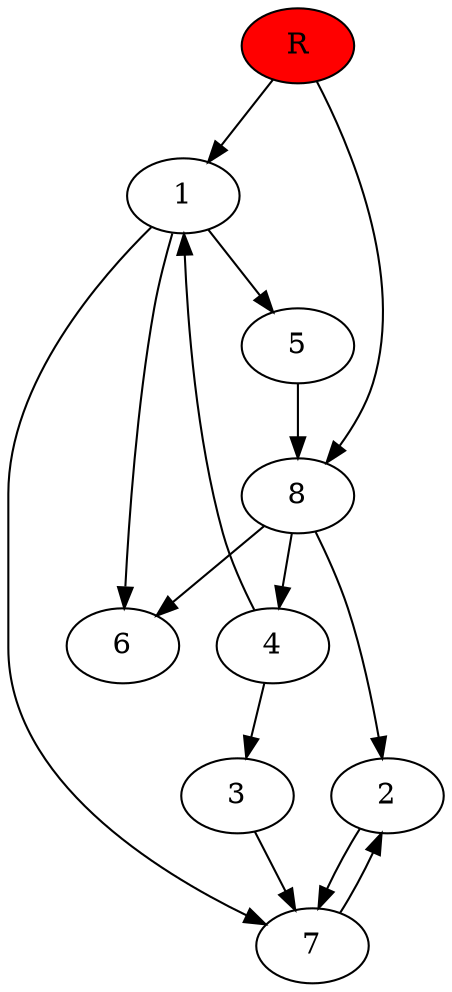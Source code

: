 digraph prb9067 {
	1
	2
	3
	4
	5
	6
	7
	8
	R [fillcolor="#ff0000" style=filled]
	1 -> 5
	1 -> 6
	1 -> 7
	2 -> 7
	3 -> 7
	4 -> 1
	4 -> 3
	5 -> 8
	7 -> 2
	8 -> 2
	8 -> 4
	8 -> 6
	R -> 1
	R -> 8
}
